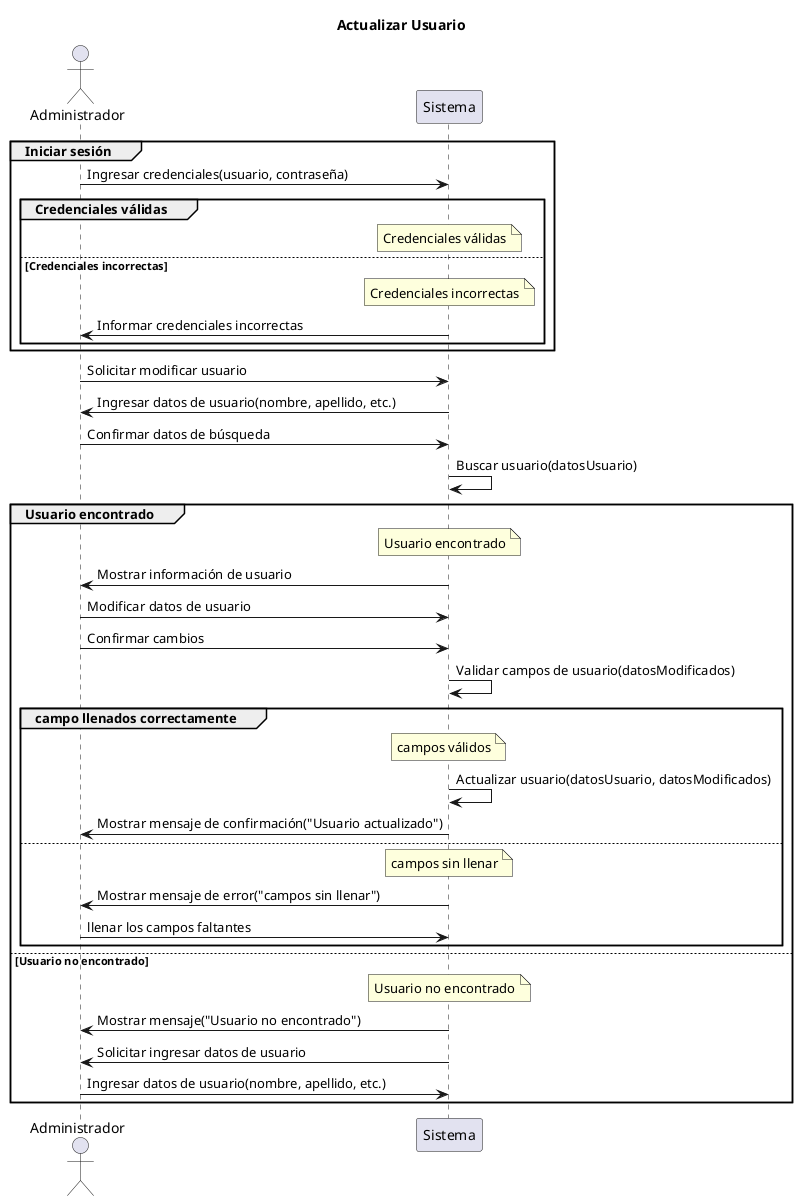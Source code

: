 @startuml
title Actualizar Usuario

actor Administrador
participant Sistema

group Iniciar sesión
    Administrador->Sistema: Ingresar credenciales(usuario, contraseña)
    group Credenciales válidas
        note over Sistema: Credenciales válidas
    else Credenciales incorrectas
        note over Sistema: Credenciales incorrectas
        Sistema->Administrador: Informar credenciales incorrectas
    end
end

Administrador->Sistema: Solicitar modificar usuario
Sistema->Administrador: Ingresar datos de usuario(nombre, apellido, etc.)
Administrador->Sistema: Confirmar datos de búsqueda
Sistema->Sistema: Buscar usuario(datosUsuario)
group Usuario encontrado
    note over Sistema: Usuario encontrado
    Sistema->Administrador: Mostrar información de usuario
    Administrador->Sistema: Modificar datos de usuario
    Administrador->Sistema: Confirmar cambios
    Sistema->Sistema: Validar campos de usuario(datosModificados)
    group campo llenados correctamente
        note over Sistema: campos válidos
        Sistema->Sistema: Actualizar usuario(datosUsuario, datosModificados)
        Sistema->Administrador: Mostrar mensaje de confirmación("Usuario actualizado")
    else
        note over Sistema: campos sin llenar
        Sistema->Administrador: Mostrar mensaje de error("campos sin llenar")
        Administrador->Sistema: llenar los campos faltantes
    end
else Usuario no encontrado
    note over Sistema: Usuario no encontrado
    Sistema->Administrador: Mostrar mensaje("Usuario no encontrado")
    Sistema->Administrador: Solicitar ingresar datos de usuario
    Administrador->Sistema: Ingresar datos de usuario(nombre, apellido, etc.)
end
@enduml